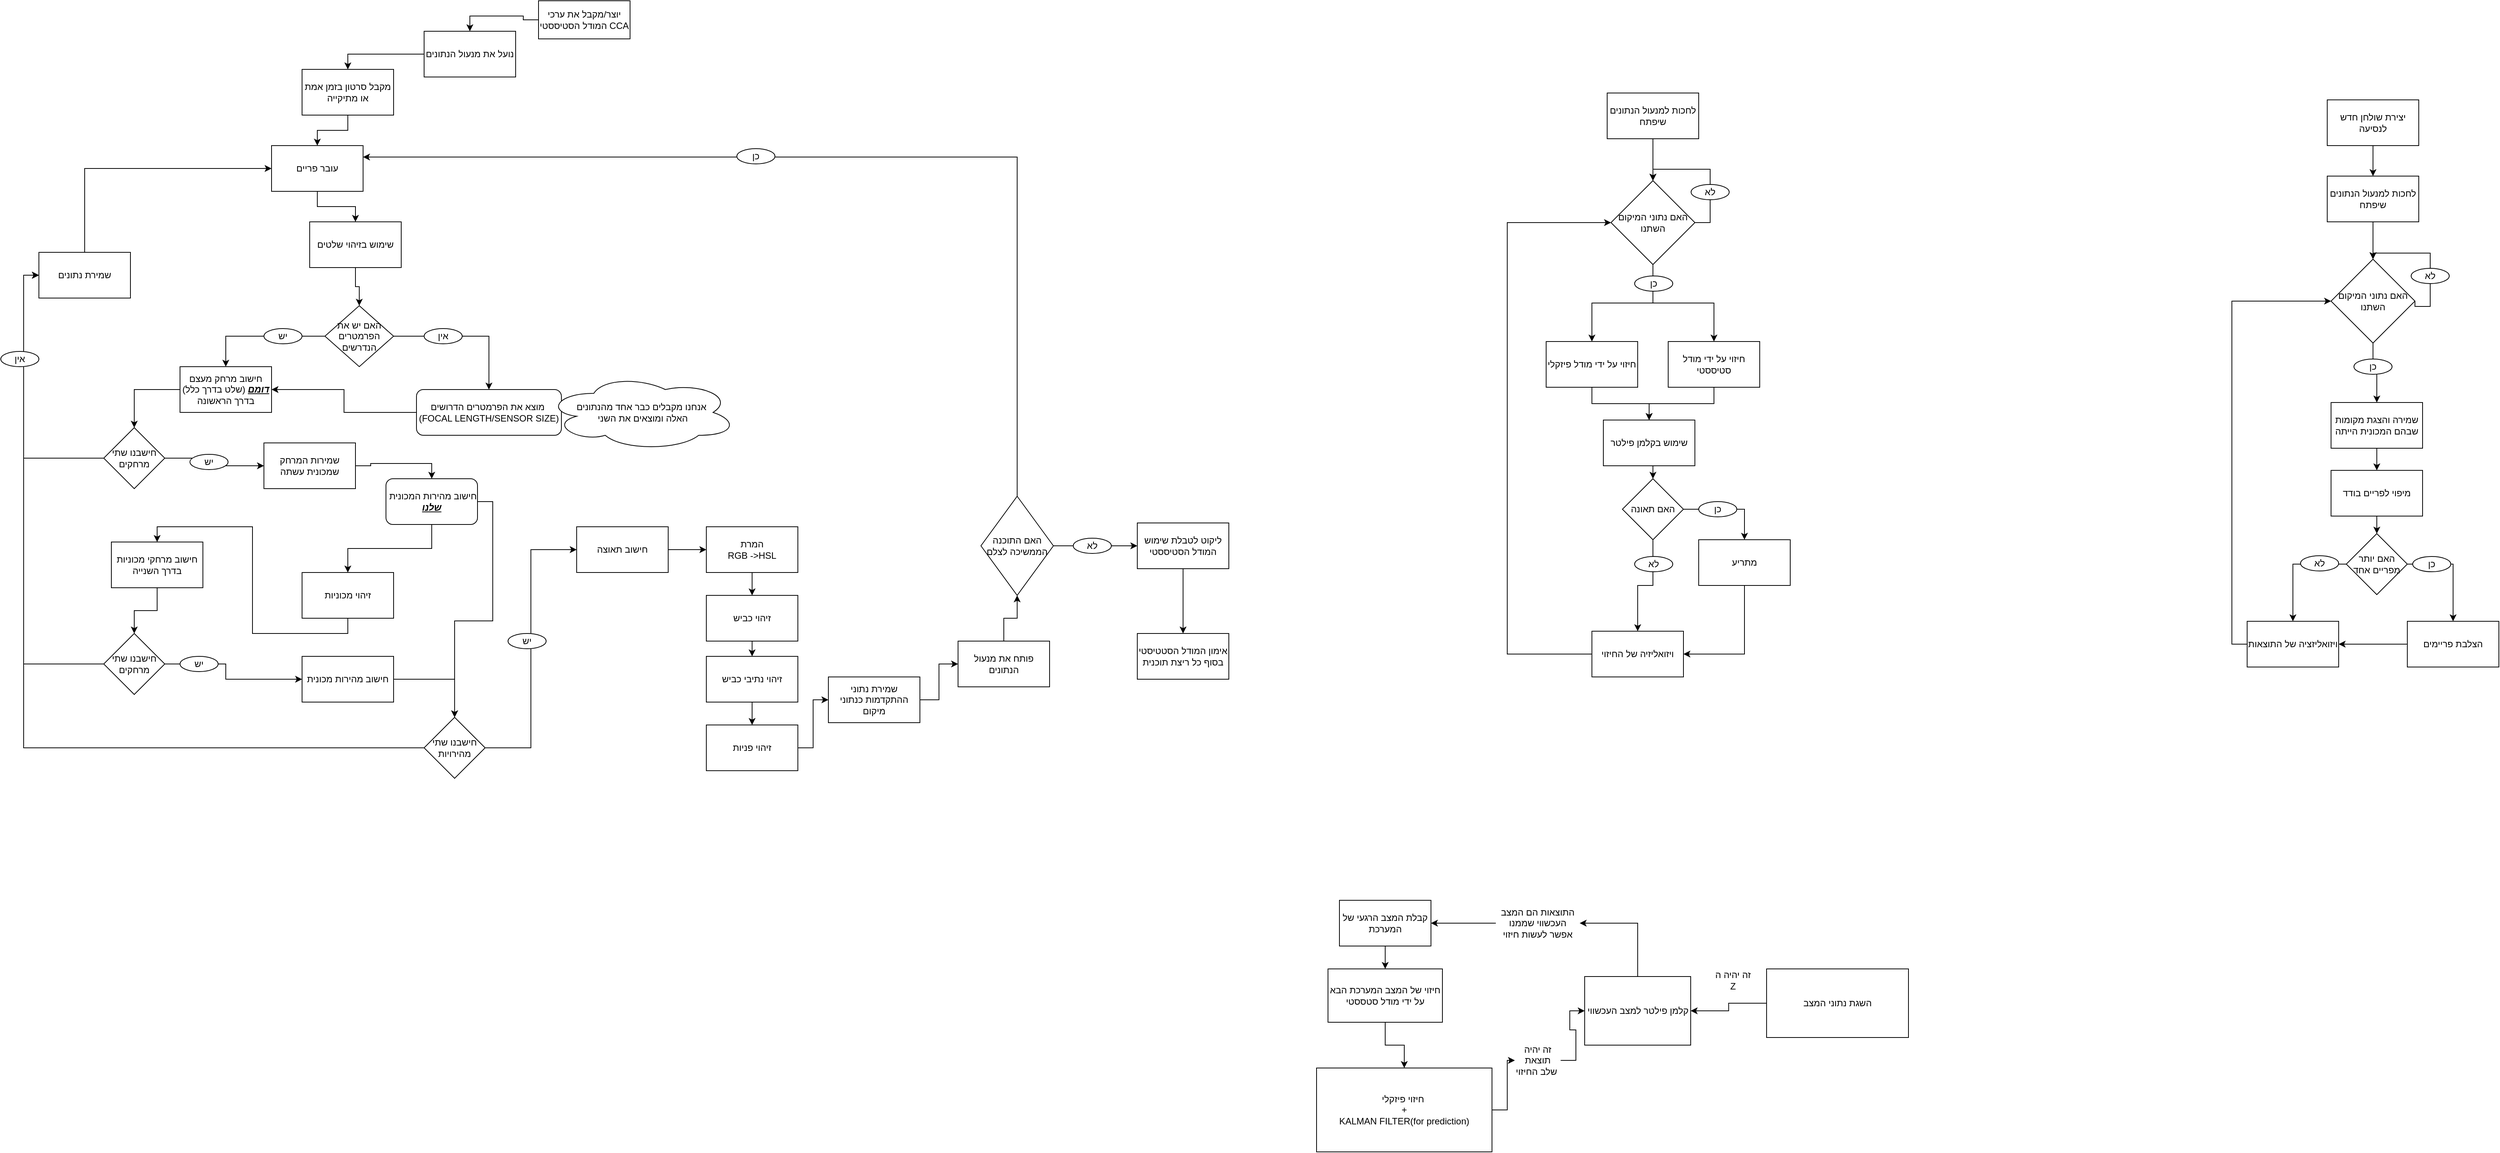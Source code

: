 <mxfile version="22.0.6" type="gitlab">
  <diagram name="Page-1" id="QeGY7YJkOB6Gk27wGhlt">
    <mxGraphModel dx="1379" dy="1771" grid="1" gridSize="10" guides="1" tooltips="1" connect="1" arrows="1" fold="1" page="1" pageScale="1" pageWidth="850" pageHeight="1100" math="0" shadow="0">
      <root>
        <mxCell id="0" />
        <mxCell id="1" parent="0" />
        <mxCell id="LMJcDKzFn9YI1MvOlHuu-217" style="edgeStyle=orthogonalEdgeStyle;rounded=0;orthogonalLoop=1;jettySize=auto;html=1;exitX=0;exitY=0.5;exitDx=0;exitDy=0;entryX=0.5;entryY=0;entryDx=0;entryDy=0;" parent="1" source="LMJcDKzFn9YI1MvOlHuu-1" target="LMJcDKzFn9YI1MvOlHuu-96" edge="1">
          <mxGeometry relative="1" as="geometry" />
        </mxCell>
        <mxCell id="LMJcDKzFn9YI1MvOlHuu-1" value="יוצר/מקבל את ערכי המודל הסטיססטי CCA" style="rounded=0;whiteSpace=wrap;html=1;" parent="1" vertex="1">
          <mxGeometry x="710" y="-1090" width="120" height="50" as="geometry" />
        </mxCell>
        <mxCell id="LMJcDKzFn9YI1MvOlHuu-8" style="edgeStyle=orthogonalEdgeStyle;rounded=0;orthogonalLoop=1;jettySize=auto;html=1;exitX=0.5;exitY=1;exitDx=0;exitDy=0;entryX=0.5;entryY=0;entryDx=0;entryDy=0;" parent="1" source="LMJcDKzFn9YI1MvOlHuu-29" target="LMJcDKzFn9YI1MvOlHuu-7" edge="1">
          <mxGeometry relative="1" as="geometry" />
        </mxCell>
        <mxCell id="LMJcDKzFn9YI1MvOlHuu-2" value="מקבל סרטון בזמן אמת או מתיקייה" style="rounded=0;whiteSpace=wrap;html=1;" parent="1" vertex="1">
          <mxGeometry x="400" y="-1000" width="120" height="60" as="geometry" />
        </mxCell>
        <mxCell id="LMJcDKzFn9YI1MvOlHuu-12" style="edgeStyle=orthogonalEdgeStyle;rounded=0;orthogonalLoop=1;jettySize=auto;html=1;exitX=0;exitY=0.5;exitDx=0;exitDy=0;entryX=1;entryY=0.5;entryDx=0;entryDy=0;" parent="1" source="LMJcDKzFn9YI1MvOlHuu-5" target="LMJcDKzFn9YI1MvOlHuu-10" edge="1">
          <mxGeometry relative="1" as="geometry" />
        </mxCell>
        <mxCell id="LMJcDKzFn9YI1MvOlHuu-5" value="מוצא את הפרמטרים הדרושים&amp;nbsp;&lt;br&gt;(FOCAL LENGTH/SENSOR SIZE)" style="rounded=1;whiteSpace=wrap;html=1;" parent="1" vertex="1">
          <mxGeometry x="550" y="-580" width="190" height="60" as="geometry" />
        </mxCell>
        <mxCell id="LMJcDKzFn9YI1MvOlHuu-9" style="edgeStyle=orthogonalEdgeStyle;rounded=0;orthogonalLoop=1;jettySize=auto;html=1;exitX=1;exitY=0.5;exitDx=0;exitDy=0;entryX=0.5;entryY=0;entryDx=0;entryDy=0;" parent="1" source="LMJcDKzFn9YI1MvOlHuu-7" target="LMJcDKzFn9YI1MvOlHuu-5" edge="1">
          <mxGeometry relative="1" as="geometry" />
        </mxCell>
        <mxCell id="LMJcDKzFn9YI1MvOlHuu-11" style="edgeStyle=orthogonalEdgeStyle;rounded=0;orthogonalLoop=1;jettySize=auto;html=1;exitX=0;exitY=0.5;exitDx=0;exitDy=0;entryX=0.5;entryY=0;entryDx=0;entryDy=0;" parent="1" source="LMJcDKzFn9YI1MvOlHuu-7" target="LMJcDKzFn9YI1MvOlHuu-10" edge="1">
          <mxGeometry relative="1" as="geometry" />
        </mxCell>
        <mxCell id="LMJcDKzFn9YI1MvOlHuu-7" value="האם יש את הפרמטרים הנדרשים" style="rhombus;whiteSpace=wrap;html=1;" parent="1" vertex="1">
          <mxGeometry x="430" y="-690" width="90" height="80" as="geometry" />
        </mxCell>
        <mxCell id="LMJcDKzFn9YI1MvOlHuu-18" style="edgeStyle=orthogonalEdgeStyle;rounded=0;orthogonalLoop=1;jettySize=auto;html=1;exitX=0;exitY=0.5;exitDx=0;exitDy=0;" parent="1" source="LMJcDKzFn9YI1MvOlHuu-10" target="LMJcDKzFn9YI1MvOlHuu-14" edge="1">
          <mxGeometry relative="1" as="geometry" />
        </mxCell>
        <mxCell id="LMJcDKzFn9YI1MvOlHuu-10" value="חישוב מרחק מעצם &lt;u style=&quot;font-weight: bold; font-style: italic;&quot;&gt;דומם&lt;/u&gt;&amp;nbsp;(שלט בדרך כלל) בדרך הראשונה" style="rounded=0;whiteSpace=wrap;html=1;" parent="1" vertex="1">
          <mxGeometry x="240" y="-610" width="120" height="60" as="geometry" />
        </mxCell>
        <mxCell id="LMJcDKzFn9YI1MvOlHuu-35" style="edgeStyle=orthogonalEdgeStyle;rounded=0;orthogonalLoop=1;jettySize=auto;html=1;exitX=0.5;exitY=1;exitDx=0;exitDy=0;entryX=0.5;entryY=0;entryDx=0;entryDy=0;" parent="1" source="LMJcDKzFn9YI1MvOlHuu-13" target="LMJcDKzFn9YI1MvOlHuu-34" edge="1">
          <mxGeometry relative="1" as="geometry" />
        </mxCell>
        <mxCell id="LMJcDKzFn9YI1MvOlHuu-189" style="edgeStyle=orthogonalEdgeStyle;rounded=0;orthogonalLoop=1;jettySize=auto;html=1;exitX=1;exitY=0.5;exitDx=0;exitDy=0;entryX=0.5;entryY=0;entryDx=0;entryDy=0;" parent="1" source="LMJcDKzFn9YI1MvOlHuu-13" target="LMJcDKzFn9YI1MvOlHuu-56" edge="1">
          <mxGeometry relative="1" as="geometry" />
        </mxCell>
        <mxCell id="LMJcDKzFn9YI1MvOlHuu-13" value="&amp;nbsp;חישוב מהירות המכונית &lt;b&gt;&lt;i&gt;&lt;u&gt;שלנו&lt;/u&gt;&lt;/i&gt;&lt;/b&gt;" style="rounded=1;whiteSpace=wrap;html=1;" parent="1" vertex="1">
          <mxGeometry x="510" y="-463" width="120" height="60" as="geometry" />
        </mxCell>
        <mxCell id="LMJcDKzFn9YI1MvOlHuu-19" style="edgeStyle=orthogonalEdgeStyle;rounded=0;orthogonalLoop=1;jettySize=auto;html=1;exitX=1;exitY=0.5;exitDx=0;exitDy=0;entryX=0.5;entryY=0;entryDx=0;entryDy=0;" parent="1" source="LMJcDKzFn9YI1MvOlHuu-186" target="LMJcDKzFn9YI1MvOlHuu-13" edge="1">
          <mxGeometry relative="1" as="geometry" />
        </mxCell>
        <mxCell id="LMJcDKzFn9YI1MvOlHuu-45" style="edgeStyle=orthogonalEdgeStyle;rounded=0;orthogonalLoop=1;jettySize=auto;html=1;exitX=0;exitY=0.5;exitDx=0;exitDy=0;entryX=0;entryY=0.5;entryDx=0;entryDy=0;" parent="1" source="LMJcDKzFn9YI1MvOlHuu-14" target="LMJcDKzFn9YI1MvOlHuu-43" edge="1">
          <mxGeometry relative="1" as="geometry" />
        </mxCell>
        <mxCell id="LMJcDKzFn9YI1MvOlHuu-190" style="edgeStyle=orthogonalEdgeStyle;rounded=0;orthogonalLoop=1;jettySize=auto;html=1;exitX=1;exitY=0.5;exitDx=0;exitDy=0;entryX=0;entryY=0.5;entryDx=0;entryDy=0;" parent="1" source="LMJcDKzFn9YI1MvOlHuu-14" target="LMJcDKzFn9YI1MvOlHuu-186" edge="1">
          <mxGeometry relative="1" as="geometry" />
        </mxCell>
        <mxCell id="LMJcDKzFn9YI1MvOlHuu-14" value="חישבנו שתי מרחקים" style="rhombus;whiteSpace=wrap;html=1;" parent="1" vertex="1">
          <mxGeometry x="140" y="-530" width="80" height="80" as="geometry" />
        </mxCell>
        <mxCell id="LMJcDKzFn9YI1MvOlHuu-15" value="אין" style="ellipse;whiteSpace=wrap;html=1;" parent="1" vertex="1">
          <mxGeometry x="560" y="-660" width="50" height="20" as="geometry" />
        </mxCell>
        <mxCell id="LMJcDKzFn9YI1MvOlHuu-16" value="יש" style="ellipse;whiteSpace=wrap;html=1;" parent="1" vertex="1">
          <mxGeometry x="350" y="-660" width="50" height="20" as="geometry" />
        </mxCell>
        <mxCell id="LMJcDKzFn9YI1MvOlHuu-22" value="" style="edgeStyle=orthogonalEdgeStyle;rounded=0;orthogonalLoop=1;jettySize=auto;html=1;exitX=0.5;exitY=1;exitDx=0;exitDy=0;entryX=0.5;entryY=0;entryDx=0;entryDy=0;" parent="1" source="LMJcDKzFn9YI1MvOlHuu-2" target="LMJcDKzFn9YI1MvOlHuu-21" edge="1">
          <mxGeometry relative="1" as="geometry">
            <mxPoint x="450" y="-920" as="sourcePoint" />
            <mxPoint x="475" y="-780" as="targetPoint" />
          </mxGeometry>
        </mxCell>
        <mxCell id="LMJcDKzFn9YI1MvOlHuu-21" value="עובר פריים" style="rounded=0;whiteSpace=wrap;html=1;" parent="1" vertex="1">
          <mxGeometry x="360" y="-900" width="120" height="60" as="geometry" />
        </mxCell>
        <mxCell id="LMJcDKzFn9YI1MvOlHuu-30" value="" style="edgeStyle=orthogonalEdgeStyle;rounded=0;orthogonalLoop=1;jettySize=auto;html=1;exitX=0.5;exitY=1;exitDx=0;exitDy=0;entryX=0.5;entryY=0;entryDx=0;entryDy=0;" parent="1" source="LMJcDKzFn9YI1MvOlHuu-21" target="LMJcDKzFn9YI1MvOlHuu-29" edge="1">
          <mxGeometry relative="1" as="geometry">
            <mxPoint x="420" y="-840" as="sourcePoint" />
            <mxPoint x="475" y="-690" as="targetPoint" />
          </mxGeometry>
        </mxCell>
        <mxCell id="LMJcDKzFn9YI1MvOlHuu-29" value="שימוש בזיהוי שלטים" style="rounded=0;whiteSpace=wrap;html=1;" parent="1" vertex="1">
          <mxGeometry x="410" y="-800" width="120" height="60" as="geometry" />
        </mxCell>
        <mxCell id="LMJcDKzFn9YI1MvOlHuu-32" value="אנחנו מקבלים כבר אחד מהנתונים&lt;br&gt;&amp;nbsp;האלה ומוצאים את השני" style="ellipse;shape=cloud;whiteSpace=wrap;html=1;" parent="1" vertex="1">
          <mxGeometry x="720" y="-600" width="250" height="100" as="geometry" />
        </mxCell>
        <mxCell id="LMJcDKzFn9YI1MvOlHuu-37" style="edgeStyle=orthogonalEdgeStyle;rounded=0;orthogonalLoop=1;jettySize=auto;html=1;exitX=0.5;exitY=1;exitDx=0;exitDy=0;entryX=0.5;entryY=0;entryDx=0;entryDy=0;" parent="1" source="LMJcDKzFn9YI1MvOlHuu-34" target="LMJcDKzFn9YI1MvOlHuu-36" edge="1">
          <mxGeometry relative="1" as="geometry" />
        </mxCell>
        <mxCell id="LMJcDKzFn9YI1MvOlHuu-34" value="זיהוי מכוניות" style="rounded=0;whiteSpace=wrap;html=1;" parent="1" vertex="1">
          <mxGeometry x="400" y="-340" width="120" height="60" as="geometry" />
        </mxCell>
        <mxCell id="LMJcDKzFn9YI1MvOlHuu-42" style="edgeStyle=orthogonalEdgeStyle;rounded=0;orthogonalLoop=1;jettySize=auto;html=1;exitX=0.5;exitY=1;exitDx=0;exitDy=0;entryX=0.5;entryY=0;entryDx=0;entryDy=0;" parent="1" source="LMJcDKzFn9YI1MvOlHuu-36" target="LMJcDKzFn9YI1MvOlHuu-38" edge="1">
          <mxGeometry relative="1" as="geometry" />
        </mxCell>
        <mxCell id="LMJcDKzFn9YI1MvOlHuu-36" value="חישוב מרחקי מכוניות בדרך השנייה" style="rounded=0;whiteSpace=wrap;html=1;" parent="1" vertex="1">
          <mxGeometry x="150" y="-380" width="120" height="60" as="geometry" />
        </mxCell>
        <mxCell id="LMJcDKzFn9YI1MvOlHuu-50" style="edgeStyle=orthogonalEdgeStyle;rounded=0;orthogonalLoop=1;jettySize=auto;html=1;exitX=1;exitY=0.5;exitDx=0;exitDy=0;entryX=0;entryY=0.5;entryDx=0;entryDy=0;" parent="1" source="LMJcDKzFn9YI1MvOlHuu-38" target="LMJcDKzFn9YI1MvOlHuu-49" edge="1">
          <mxGeometry relative="1" as="geometry">
            <Array as="points">
              <mxPoint x="300" y="-220" />
              <mxPoint x="300" y="-200" />
            </Array>
          </mxGeometry>
        </mxCell>
        <mxCell id="LMJcDKzFn9YI1MvOlHuu-38" value="חישבנו שתי מרחקים" style="rhombus;whiteSpace=wrap;html=1;" parent="1" vertex="1">
          <mxGeometry x="140" y="-260" width="80" height="80" as="geometry" />
        </mxCell>
        <mxCell id="LMJcDKzFn9YI1MvOlHuu-40" style="edgeStyle=orthogonalEdgeStyle;rounded=0;orthogonalLoop=1;jettySize=auto;html=1;exitX=0.5;exitY=1;exitDx=0;exitDy=0;" parent="1" edge="1">
          <mxGeometry relative="1" as="geometry">
            <mxPoint x="115" y="-780" as="sourcePoint" />
            <mxPoint x="115" y="-780" as="targetPoint" />
          </mxGeometry>
        </mxCell>
        <mxCell id="LMJcDKzFn9YI1MvOlHuu-44" value="" style="edgeStyle=orthogonalEdgeStyle;rounded=0;orthogonalLoop=1;jettySize=auto;html=1;exitX=0;exitY=0.5;exitDx=0;exitDy=0;entryX=0;entryY=0.5;entryDx=0;entryDy=0;" parent="1" source="LMJcDKzFn9YI1MvOlHuu-38" target="LMJcDKzFn9YI1MvOlHuu-43" edge="1">
          <mxGeometry relative="1" as="geometry">
            <mxPoint x="140" y="-220" as="sourcePoint" />
            <mxPoint x="360" y="-870" as="targetPoint" />
          </mxGeometry>
        </mxCell>
        <mxCell id="LMJcDKzFn9YI1MvOlHuu-46" style="edgeStyle=orthogonalEdgeStyle;rounded=0;orthogonalLoop=1;jettySize=auto;html=1;exitX=0.5;exitY=0;exitDx=0;exitDy=0;entryX=0;entryY=0.5;entryDx=0;entryDy=0;" parent="1" source="LMJcDKzFn9YI1MvOlHuu-43" target="LMJcDKzFn9YI1MvOlHuu-21" edge="1">
          <mxGeometry relative="1" as="geometry" />
        </mxCell>
        <mxCell id="LMJcDKzFn9YI1MvOlHuu-43" value="שמירת נתונים" style="rounded=0;whiteSpace=wrap;html=1;" parent="1" vertex="1">
          <mxGeometry x="55" y="-760" width="120" height="60" as="geometry" />
        </mxCell>
        <mxCell id="LMJcDKzFn9YI1MvOlHuu-58" style="edgeStyle=orthogonalEdgeStyle;rounded=0;orthogonalLoop=1;jettySize=auto;html=1;exitX=1;exitY=0.5;exitDx=0;exitDy=0;" parent="1" source="LMJcDKzFn9YI1MvOlHuu-49" target="LMJcDKzFn9YI1MvOlHuu-56" edge="1">
          <mxGeometry relative="1" as="geometry" />
        </mxCell>
        <mxCell id="LMJcDKzFn9YI1MvOlHuu-49" value="חישוב מהירות מכונית" style="rounded=0;whiteSpace=wrap;html=1;" parent="1" vertex="1">
          <mxGeometry x="400" y="-230" width="120" height="60" as="geometry" />
        </mxCell>
        <mxCell id="LMJcDKzFn9YI1MvOlHuu-52" value="יש" style="ellipse;whiteSpace=wrap;html=1;" parent="1" vertex="1">
          <mxGeometry x="240" y="-230" width="50" height="20" as="geometry" />
        </mxCell>
        <mxCell id="LMJcDKzFn9YI1MvOlHuu-57" style="edgeStyle=orthogonalEdgeStyle;rounded=0;orthogonalLoop=1;jettySize=auto;html=1;exitX=0;exitY=0.5;exitDx=0;exitDy=0;entryX=0;entryY=0.5;entryDx=0;entryDy=0;" parent="1" source="LMJcDKzFn9YI1MvOlHuu-56" target="LMJcDKzFn9YI1MvOlHuu-43" edge="1">
          <mxGeometry relative="1" as="geometry" />
        </mxCell>
        <mxCell id="LMJcDKzFn9YI1MvOlHuu-63" style="edgeStyle=orthogonalEdgeStyle;rounded=0;orthogonalLoop=1;jettySize=auto;html=1;exitX=1;exitY=0.5;exitDx=0;exitDy=0;entryX=0;entryY=0.5;entryDx=0;entryDy=0;" parent="1" source="LMJcDKzFn9YI1MvOlHuu-56" target="LMJcDKzFn9YI1MvOlHuu-62" edge="1">
          <mxGeometry relative="1" as="geometry" />
        </mxCell>
        <mxCell id="LMJcDKzFn9YI1MvOlHuu-56" value="חישבנו שתי מהירויות" style="rhombus;whiteSpace=wrap;html=1;" parent="1" vertex="1">
          <mxGeometry x="560" y="-150" width="80" height="80" as="geometry" />
        </mxCell>
        <mxCell id="LMJcDKzFn9YI1MvOlHuu-59" value="יש" style="ellipse;whiteSpace=wrap;html=1;" parent="1" vertex="1">
          <mxGeometry x="670" y="-260" width="50" height="20" as="geometry" />
        </mxCell>
        <mxCell id="LMJcDKzFn9YI1MvOlHuu-60" value="אין" style="ellipse;whiteSpace=wrap;html=1;" parent="1" vertex="1">
          <mxGeometry x="5" y="-630" width="50" height="20" as="geometry" />
        </mxCell>
        <mxCell id="LMJcDKzFn9YI1MvOlHuu-66" style="edgeStyle=orthogonalEdgeStyle;rounded=0;orthogonalLoop=1;jettySize=auto;html=1;exitX=1;exitY=0.5;exitDx=0;exitDy=0;entryX=0;entryY=0.5;entryDx=0;entryDy=0;" parent="1" source="LMJcDKzFn9YI1MvOlHuu-62" target="LMJcDKzFn9YI1MvOlHuu-65" edge="1">
          <mxGeometry relative="1" as="geometry" />
        </mxCell>
        <mxCell id="LMJcDKzFn9YI1MvOlHuu-62" value="חישוב תאוצה" style="rounded=0;whiteSpace=wrap;html=1;" parent="1" vertex="1">
          <mxGeometry x="760" y="-400" width="120" height="60" as="geometry" />
        </mxCell>
        <mxCell id="LMJcDKzFn9YI1MvOlHuu-68" style="edgeStyle=orthogonalEdgeStyle;rounded=0;orthogonalLoop=1;jettySize=auto;html=1;exitX=0.5;exitY=1;exitDx=0;exitDy=0;entryX=0.5;entryY=0;entryDx=0;entryDy=0;" parent="1" source="LMJcDKzFn9YI1MvOlHuu-65" target="LMJcDKzFn9YI1MvOlHuu-67" edge="1">
          <mxGeometry relative="1" as="geometry" />
        </mxCell>
        <mxCell id="LMJcDKzFn9YI1MvOlHuu-65" value="המרת&lt;br&gt;RGB -&amp;gt;HSL" style="rounded=0;whiteSpace=wrap;html=1;align=center;" parent="1" vertex="1">
          <mxGeometry x="930" y="-400" width="120" height="60" as="geometry" />
        </mxCell>
        <mxCell id="LMJcDKzFn9YI1MvOlHuu-70" style="edgeStyle=orthogonalEdgeStyle;rounded=0;orthogonalLoop=1;jettySize=auto;html=1;exitX=0.5;exitY=1;exitDx=0;exitDy=0;entryX=0.5;entryY=0;entryDx=0;entryDy=0;" parent="1" source="LMJcDKzFn9YI1MvOlHuu-67" target="LMJcDKzFn9YI1MvOlHuu-69" edge="1">
          <mxGeometry relative="1" as="geometry" />
        </mxCell>
        <mxCell id="LMJcDKzFn9YI1MvOlHuu-67" value="זיהוי כביש" style="rounded=0;whiteSpace=wrap;html=1;" parent="1" vertex="1">
          <mxGeometry x="930" y="-310" width="120" height="60" as="geometry" />
        </mxCell>
        <mxCell id="LMJcDKzFn9YI1MvOlHuu-72" style="edgeStyle=orthogonalEdgeStyle;rounded=0;orthogonalLoop=1;jettySize=auto;html=1;exitX=0.5;exitY=1;exitDx=0;exitDy=0;entryX=0.5;entryY=0;entryDx=0;entryDy=0;" parent="1" source="LMJcDKzFn9YI1MvOlHuu-69" target="LMJcDKzFn9YI1MvOlHuu-71" edge="1">
          <mxGeometry relative="1" as="geometry" />
        </mxCell>
        <mxCell id="LMJcDKzFn9YI1MvOlHuu-69" value="זיהוי נתיבי כביש" style="rounded=0;whiteSpace=wrap;html=1;" parent="1" vertex="1">
          <mxGeometry x="930" y="-230" width="120" height="60" as="geometry" />
        </mxCell>
        <mxCell id="LMJcDKzFn9YI1MvOlHuu-99" style="edgeStyle=orthogonalEdgeStyle;rounded=0;orthogonalLoop=1;jettySize=auto;html=1;exitX=1;exitY=0.5;exitDx=0;exitDy=0;entryX=0;entryY=0.5;entryDx=0;entryDy=0;" parent="1" source="LMJcDKzFn9YI1MvOlHuu-184" target="LMJcDKzFn9YI1MvOlHuu-98" edge="1">
          <mxGeometry relative="1" as="geometry" />
        </mxCell>
        <mxCell id="LMJcDKzFn9YI1MvOlHuu-71" value="זיהוי פניות" style="rounded=0;whiteSpace=wrap;html=1;" parent="1" vertex="1">
          <mxGeometry x="930" y="-140" width="120" height="60" as="geometry" />
        </mxCell>
        <mxCell id="LMJcDKzFn9YI1MvOlHuu-218" style="edgeStyle=orthogonalEdgeStyle;rounded=0;orthogonalLoop=1;jettySize=auto;html=1;exitX=0;exitY=0.5;exitDx=0;exitDy=0;entryX=0.5;entryY=0;entryDx=0;entryDy=0;" parent="1" source="LMJcDKzFn9YI1MvOlHuu-96" target="LMJcDKzFn9YI1MvOlHuu-2" edge="1">
          <mxGeometry relative="1" as="geometry" />
        </mxCell>
        <mxCell id="LMJcDKzFn9YI1MvOlHuu-96" value="נועל את מנעול הנתונים" style="rounded=0;whiteSpace=wrap;html=1;" parent="1" vertex="1">
          <mxGeometry x="560" y="-1050" width="120" height="60" as="geometry" />
        </mxCell>
        <mxCell id="LMJcDKzFn9YI1MvOlHuu-101" style="edgeStyle=orthogonalEdgeStyle;rounded=0;orthogonalLoop=1;jettySize=auto;html=1;exitX=0.5;exitY=0;exitDx=0;exitDy=0;entryX=0.5;entryY=1;entryDx=0;entryDy=0;" parent="1" source="LMJcDKzFn9YI1MvOlHuu-98" target="LMJcDKzFn9YI1MvOlHuu-100" edge="1">
          <mxGeometry relative="1" as="geometry" />
        </mxCell>
        <mxCell id="LMJcDKzFn9YI1MvOlHuu-98" value="פותח את מנעול הנתונים" style="rounded=0;whiteSpace=wrap;html=1;" parent="1" vertex="1">
          <mxGeometry x="1260" y="-250" width="120" height="60" as="geometry" />
        </mxCell>
        <mxCell id="LMJcDKzFn9YI1MvOlHuu-124" style="edgeStyle=orthogonalEdgeStyle;rounded=0;orthogonalLoop=1;jettySize=auto;html=1;exitX=0.5;exitY=0;exitDx=0;exitDy=0;entryX=1;entryY=0.25;entryDx=0;entryDy=0;" parent="1" source="LMJcDKzFn9YI1MvOlHuu-100" target="LMJcDKzFn9YI1MvOlHuu-21" edge="1">
          <mxGeometry relative="1" as="geometry" />
        </mxCell>
        <mxCell id="LMJcDKzFn9YI1MvOlHuu-100" value="האם התוכנה הממשיכה לצלם" style="rhombus;whiteSpace=wrap;html=1;" parent="1" vertex="1">
          <mxGeometry x="1290" y="-440" width="95" height="130" as="geometry" />
        </mxCell>
        <mxCell id="LMJcDKzFn9YI1MvOlHuu-120" value="כן" style="ellipse;whiteSpace=wrap;html=1;" parent="1" vertex="1">
          <mxGeometry x="970" y="-896" width="50" height="20" as="geometry" />
        </mxCell>
        <mxCell id="LMJcDKzFn9YI1MvOlHuu-128" value="אימון המודל הסטטיסטי בסוף כל ריצת תוכנית&lt;span id=&quot;docs-internal-guid-aba16c06-7fff-29e9-74bd-bfd41f4ed161&quot;&gt;&lt;/span&gt;" style="rounded=0;whiteSpace=wrap;html=1;" parent="1" vertex="1">
          <mxGeometry x="1495" y="-260" width="120" height="60" as="geometry" />
        </mxCell>
        <mxCell id="LMJcDKzFn9YI1MvOlHuu-165" style="edgeStyle=orthogonalEdgeStyle;rounded=0;orthogonalLoop=1;jettySize=auto;html=1;exitX=0.5;exitY=1;exitDx=0;exitDy=0;" parent="1" source="LMJcDKzFn9YI1MvOlHuu-134" target="LMJcDKzFn9YI1MvOlHuu-164" edge="1">
          <mxGeometry relative="1" as="geometry" />
        </mxCell>
        <mxCell id="LMJcDKzFn9YI1MvOlHuu-134" value="לחכות למנעול הנתונים שיפתח" style="rounded=0;whiteSpace=wrap;html=1;" parent="1" vertex="1">
          <mxGeometry x="2111" y="-969" width="120" height="60" as="geometry" />
        </mxCell>
        <mxCell id="LMJcDKzFn9YI1MvOlHuu-141" style="edgeStyle=orthogonalEdgeStyle;rounded=0;orthogonalLoop=1;jettySize=auto;html=1;exitX=0.5;exitY=1;exitDx=0;exitDy=0;entryX=0.5;entryY=0;entryDx=0;entryDy=0;" parent="1" source="LMJcDKzFn9YI1MvOlHuu-136" target="LMJcDKzFn9YI1MvOlHuu-140" edge="1">
          <mxGeometry relative="1" as="geometry" />
        </mxCell>
        <mxCell id="LMJcDKzFn9YI1MvOlHuu-136" value="חיזוי על ידי מודל פיזקלי" style="rounded=0;whiteSpace=wrap;html=1;" parent="1" vertex="1">
          <mxGeometry x="2031" y="-643" width="120" height="60" as="geometry" />
        </mxCell>
        <mxCell id="LMJcDKzFn9YI1MvOlHuu-183" style="edgeStyle=orthogonalEdgeStyle;rounded=0;orthogonalLoop=1;jettySize=auto;html=1;exitX=0.5;exitY=1;exitDx=0;exitDy=0;entryX=0.5;entryY=0;entryDx=0;entryDy=0;" parent="1" source="LMJcDKzFn9YI1MvOlHuu-137" target="LMJcDKzFn9YI1MvOlHuu-140" edge="1">
          <mxGeometry relative="1" as="geometry" />
        </mxCell>
        <mxCell id="LMJcDKzFn9YI1MvOlHuu-137" value="חיזוי על ידי מודל סטיססטי" style="rounded=0;whiteSpace=wrap;html=1;" parent="1" vertex="1">
          <mxGeometry x="2191" y="-643" width="120" height="60" as="geometry" />
        </mxCell>
        <mxCell id="LMJcDKzFn9YI1MvOlHuu-152" style="edgeStyle=orthogonalEdgeStyle;rounded=0;orthogonalLoop=1;jettySize=auto;html=1;exitX=0.5;exitY=1;exitDx=0;exitDy=0;entryX=0.5;entryY=0;entryDx=0;entryDy=0;" parent="1" source="LMJcDKzFn9YI1MvOlHuu-140" target="LMJcDKzFn9YI1MvOlHuu-151" edge="1">
          <mxGeometry relative="1" as="geometry" />
        </mxCell>
        <mxCell id="LMJcDKzFn9YI1MvOlHuu-140" value="שימוש בקלמן פילטר" style="rounded=0;whiteSpace=wrap;html=1;" parent="1" vertex="1">
          <mxGeometry x="2106" y="-540" width="120" height="60" as="geometry" />
        </mxCell>
        <mxCell id="LMJcDKzFn9YI1MvOlHuu-179" style="edgeStyle=orthogonalEdgeStyle;rounded=0;orthogonalLoop=1;jettySize=auto;html=1;exitX=0;exitY=0.5;exitDx=0;exitDy=0;entryX=0;entryY=0.5;entryDx=0;entryDy=0;" parent="1" source="LMJcDKzFn9YI1MvOlHuu-148" target="LMJcDKzFn9YI1MvOlHuu-164" edge="1">
          <mxGeometry relative="1" as="geometry">
            <Array as="points">
              <mxPoint x="1980" y="-233" />
              <mxPoint x="1980" y="-799" />
            </Array>
          </mxGeometry>
        </mxCell>
        <mxCell id="LMJcDKzFn9YI1MvOlHuu-148" value="ויזואליזיה של החיזוי" style="rounded=0;whiteSpace=wrap;html=1;" parent="1" vertex="1">
          <mxGeometry x="2091" y="-263" width="120" height="60" as="geometry" />
        </mxCell>
        <mxCell id="LMJcDKzFn9YI1MvOlHuu-155" style="edgeStyle=orthogonalEdgeStyle;rounded=0;orthogonalLoop=1;jettySize=auto;html=1;exitX=1;exitY=0.5;exitDx=0;exitDy=0;entryX=0.5;entryY=0;entryDx=0;entryDy=0;" parent="1" source="LMJcDKzFn9YI1MvOlHuu-151" target="LMJcDKzFn9YI1MvOlHuu-153" edge="1">
          <mxGeometry relative="1" as="geometry" />
        </mxCell>
        <mxCell id="LMJcDKzFn9YI1MvOlHuu-161" style="edgeStyle=orthogonalEdgeStyle;rounded=0;orthogonalLoop=1;jettySize=auto;html=1;exitX=0.5;exitY=1;exitDx=0;exitDy=0;entryX=0.5;entryY=0;entryDx=0;entryDy=0;" parent="1" source="LMJcDKzFn9YI1MvOlHuu-151" target="LMJcDKzFn9YI1MvOlHuu-148" edge="1">
          <mxGeometry relative="1" as="geometry" />
        </mxCell>
        <mxCell id="LMJcDKzFn9YI1MvOlHuu-151" value="האם תאונה" style="rhombus;whiteSpace=wrap;html=1;" parent="1" vertex="1">
          <mxGeometry x="2131" y="-463" width="80" height="80" as="geometry" />
        </mxCell>
        <mxCell id="LMJcDKzFn9YI1MvOlHuu-160" style="edgeStyle=orthogonalEdgeStyle;rounded=0;orthogonalLoop=1;jettySize=auto;html=1;exitX=0.5;exitY=1;exitDx=0;exitDy=0;entryX=1;entryY=0.5;entryDx=0;entryDy=0;" parent="1" source="LMJcDKzFn9YI1MvOlHuu-153" target="LMJcDKzFn9YI1MvOlHuu-148" edge="1">
          <mxGeometry relative="1" as="geometry" />
        </mxCell>
        <mxCell id="LMJcDKzFn9YI1MvOlHuu-153" value="מתריע" style="rounded=0;whiteSpace=wrap;html=1;" parent="1" vertex="1">
          <mxGeometry x="2231" y="-383" width="120" height="60" as="geometry" />
        </mxCell>
        <mxCell id="LMJcDKzFn9YI1MvOlHuu-162" value="לא" style="ellipse;whiteSpace=wrap;html=1;" parent="1" vertex="1">
          <mxGeometry x="2147" y="-361" width="50" height="20" as="geometry" />
        </mxCell>
        <mxCell id="LMJcDKzFn9YI1MvOlHuu-163" value="כן" style="ellipse;whiteSpace=wrap;html=1;" parent="1" vertex="1">
          <mxGeometry x="2231" y="-433" width="50" height="20" as="geometry" />
        </mxCell>
        <mxCell id="LMJcDKzFn9YI1MvOlHuu-166" style="edgeStyle=orthogonalEdgeStyle;rounded=0;orthogonalLoop=1;jettySize=auto;html=1;exitX=0.5;exitY=1;exitDx=0;exitDy=0;" parent="1" source="LMJcDKzFn9YI1MvOlHuu-164" target="LMJcDKzFn9YI1MvOlHuu-136" edge="1">
          <mxGeometry relative="1" as="geometry" />
        </mxCell>
        <mxCell id="LMJcDKzFn9YI1MvOlHuu-167" style="edgeStyle=orthogonalEdgeStyle;rounded=0;orthogonalLoop=1;jettySize=auto;html=1;exitX=0.5;exitY=1;exitDx=0;exitDy=0;" parent="1" source="LMJcDKzFn9YI1MvOlHuu-164" target="LMJcDKzFn9YI1MvOlHuu-137" edge="1">
          <mxGeometry relative="1" as="geometry" />
        </mxCell>
        <mxCell id="LMJcDKzFn9YI1MvOlHuu-164" value="האם נתוני המיקום השתנו" style="rhombus;whiteSpace=wrap;html=1;" parent="1" vertex="1">
          <mxGeometry x="2116" y="-854" width="110" height="110" as="geometry" />
        </mxCell>
        <mxCell id="LMJcDKzFn9YI1MvOlHuu-168" value="כן" style="ellipse;whiteSpace=wrap;html=1;" parent="1" vertex="1">
          <mxGeometry x="2147" y="-729" width="50" height="20" as="geometry" />
        </mxCell>
        <mxCell id="LMJcDKzFn9YI1MvOlHuu-169" style="edgeStyle=orthogonalEdgeStyle;rounded=0;orthogonalLoop=1;jettySize=auto;html=1;exitX=1;exitY=0.5;exitDx=0;exitDy=0;entryX=0.5;entryY=0;entryDx=0;entryDy=0;" parent="1" source="LMJcDKzFn9YI1MvOlHuu-164" target="LMJcDKzFn9YI1MvOlHuu-164" edge="1">
          <mxGeometry relative="1" as="geometry">
            <Array as="points">
              <mxPoint x="2246" y="-799" />
              <mxPoint x="2246" y="-869" />
              <mxPoint x="2171" y="-869" />
            </Array>
          </mxGeometry>
        </mxCell>
        <mxCell id="LMJcDKzFn9YI1MvOlHuu-171" value="לא" style="ellipse;whiteSpace=wrap;html=1;" parent="1" vertex="1">
          <mxGeometry x="2221" y="-849" width="50" height="20" as="geometry" />
        </mxCell>
        <mxCell id="LMJcDKzFn9YI1MvOlHuu-178" style="edgeStyle=orthogonalEdgeStyle;rounded=0;orthogonalLoop=1;jettySize=auto;html=1;exitX=0.5;exitY=1;exitDx=0;exitDy=0;entryX=0.5;entryY=0;entryDx=0;entryDy=0;" parent="1" source="LMJcDKzFn9YI1MvOlHuu-173" target="LMJcDKzFn9YI1MvOlHuu-174" edge="1">
          <mxGeometry relative="1" as="geometry" />
        </mxCell>
        <mxCell id="LMJcDKzFn9YI1MvOlHuu-173" value="לחכות למנעול הנתונים שיפתח" style="rounded=0;whiteSpace=wrap;html=1;" parent="1" vertex="1">
          <mxGeometry x="3055" y="-860" width="120" height="60" as="geometry" />
        </mxCell>
        <mxCell id="LMJcDKzFn9YI1MvOlHuu-197" style="edgeStyle=orthogonalEdgeStyle;rounded=0;orthogonalLoop=1;jettySize=auto;html=1;exitX=0.5;exitY=1;exitDx=0;exitDy=0;" parent="1" source="LMJcDKzFn9YI1MvOlHuu-174" target="LMJcDKzFn9YI1MvOlHuu-194" edge="1">
          <mxGeometry relative="1" as="geometry" />
        </mxCell>
        <mxCell id="LMJcDKzFn9YI1MvOlHuu-174" value="האם נתוני המיקום השתנו" style="rhombus;whiteSpace=wrap;html=1;" parent="1" vertex="1">
          <mxGeometry x="3060" y="-751" width="110" height="110" as="geometry" />
        </mxCell>
        <mxCell id="LMJcDKzFn9YI1MvOlHuu-176" style="edgeStyle=orthogonalEdgeStyle;rounded=0;orthogonalLoop=1;jettySize=auto;html=1;exitX=1;exitY=0.5;exitDx=0;exitDy=0;entryX=0.5;entryY=0;entryDx=0;entryDy=0;" parent="1" source="LMJcDKzFn9YI1MvOlHuu-174" target="LMJcDKzFn9YI1MvOlHuu-174" edge="1">
          <mxGeometry relative="1" as="geometry">
            <Array as="points">
              <mxPoint x="3190" y="-689" />
              <mxPoint x="3190" y="-759" />
              <mxPoint x="3115" y="-759" />
            </Array>
          </mxGeometry>
        </mxCell>
        <mxCell id="LMJcDKzFn9YI1MvOlHuu-177" value="לא" style="ellipse;whiteSpace=wrap;html=1;" parent="1" vertex="1">
          <mxGeometry x="3165" y="-739" width="50" height="20" as="geometry" />
        </mxCell>
        <mxCell id="LMJcDKzFn9YI1MvOlHuu-204" style="edgeStyle=orthogonalEdgeStyle;rounded=0;orthogonalLoop=1;jettySize=auto;html=1;exitX=0.5;exitY=1;exitDx=0;exitDy=0;" parent="1" source="LMJcDKzFn9YI1MvOlHuu-180" target="LMJcDKzFn9YI1MvOlHuu-200" edge="1">
          <mxGeometry relative="1" as="geometry" />
        </mxCell>
        <mxCell id="LMJcDKzFn9YI1MvOlHuu-180" value="מיפוי לפריים בודד" style="rounded=0;whiteSpace=wrap;html=1;" parent="1" vertex="1">
          <mxGeometry x="3060" y="-474" width="120" height="60" as="geometry" />
        </mxCell>
        <mxCell id="LMJcDKzFn9YI1MvOlHuu-185" value="" style="edgeStyle=orthogonalEdgeStyle;rounded=0;orthogonalLoop=1;jettySize=auto;html=1;exitX=1;exitY=0.5;exitDx=0;exitDy=0;entryX=0;entryY=0.5;entryDx=0;entryDy=0;" parent="1" source="LMJcDKzFn9YI1MvOlHuu-71" target="LMJcDKzFn9YI1MvOlHuu-184" edge="1">
          <mxGeometry relative="1" as="geometry">
            <mxPoint x="1050" y="-110" as="sourcePoint" />
            <mxPoint x="1260" y="-220" as="targetPoint" />
          </mxGeometry>
        </mxCell>
        <mxCell id="LMJcDKzFn9YI1MvOlHuu-184" value="שמירת נתוני ההתקדמות כנתוני מיקום" style="rounded=0;whiteSpace=wrap;html=1;" parent="1" vertex="1">
          <mxGeometry x="1090" y="-203" width="120" height="60" as="geometry" />
        </mxCell>
        <mxCell id="LMJcDKzFn9YI1MvOlHuu-186" value="שמירות המרחק שמכונית עשתה" style="rounded=0;whiteSpace=wrap;html=1;" parent="1" vertex="1">
          <mxGeometry x="350" y="-510" width="120" height="60" as="geometry" />
        </mxCell>
        <mxCell id="LMJcDKzFn9YI1MvOlHuu-188" value="יש" style="ellipse;whiteSpace=wrap;html=1;" parent="1" vertex="1">
          <mxGeometry x="253" y="-495" width="50" height="20" as="geometry" />
        </mxCell>
        <mxCell id="LMJcDKzFn9YI1MvOlHuu-192" style="edgeStyle=orthogonalEdgeStyle;rounded=0;orthogonalLoop=1;jettySize=auto;html=1;exitX=0.5;exitY=1;exitDx=0;exitDy=0;" parent="1" source="LMJcDKzFn9YI1MvOlHuu-191" target="LMJcDKzFn9YI1MvOlHuu-173" edge="1">
          <mxGeometry relative="1" as="geometry" />
        </mxCell>
        <mxCell id="LMJcDKzFn9YI1MvOlHuu-191" value="יצירת שולחן חדש לנסיעה" style="rounded=0;whiteSpace=wrap;html=1;" parent="1" vertex="1">
          <mxGeometry x="3055" y="-960" width="120" height="60" as="geometry" />
        </mxCell>
        <mxCell id="LMJcDKzFn9YI1MvOlHuu-198" style="edgeStyle=orthogonalEdgeStyle;rounded=0;orthogonalLoop=1;jettySize=auto;html=1;exitX=0.5;exitY=1;exitDx=0;exitDy=0;entryX=0.5;entryY=0;entryDx=0;entryDy=0;" parent="1" source="LMJcDKzFn9YI1MvOlHuu-194" target="LMJcDKzFn9YI1MvOlHuu-180" edge="1">
          <mxGeometry relative="1" as="geometry" />
        </mxCell>
        <mxCell id="LMJcDKzFn9YI1MvOlHuu-194" value="שמירה והצגת מקומות שבהם המכונית הייתה" style="rounded=0;whiteSpace=wrap;html=1;" parent="1" vertex="1">
          <mxGeometry x="3060" y="-563" width="120" height="60" as="geometry" />
        </mxCell>
        <mxCell id="LMJcDKzFn9YI1MvOlHuu-208" style="edgeStyle=orthogonalEdgeStyle;rounded=0;orthogonalLoop=1;jettySize=auto;html=1;exitX=0;exitY=0.5;exitDx=0;exitDy=0;entryX=0;entryY=0.5;entryDx=0;entryDy=0;" parent="1" source="LMJcDKzFn9YI1MvOlHuu-195" target="LMJcDKzFn9YI1MvOlHuu-174" edge="1">
          <mxGeometry relative="1" as="geometry" />
        </mxCell>
        <mxCell id="LMJcDKzFn9YI1MvOlHuu-195" value="ויזואליזציה של התוצאות" style="rounded=0;whiteSpace=wrap;html=1;" parent="1" vertex="1">
          <mxGeometry x="2950" y="-276" width="120" height="60" as="geometry" />
        </mxCell>
        <mxCell id="LMJcDKzFn9YI1MvOlHuu-203" style="edgeStyle=orthogonalEdgeStyle;rounded=0;orthogonalLoop=1;jettySize=auto;html=1;exitX=0;exitY=0.5;exitDx=0;exitDy=0;entryX=1;entryY=0.5;entryDx=0;entryDy=0;" parent="1" source="LMJcDKzFn9YI1MvOlHuu-196" target="LMJcDKzFn9YI1MvOlHuu-195" edge="1">
          <mxGeometry relative="1" as="geometry" />
        </mxCell>
        <mxCell id="LMJcDKzFn9YI1MvOlHuu-196" value="הצלבת פריימים" style="rounded=0;whiteSpace=wrap;html=1;" parent="1" vertex="1">
          <mxGeometry x="3160" y="-276" width="120" height="60" as="geometry" />
        </mxCell>
        <mxCell id="LMJcDKzFn9YI1MvOlHuu-202" style="edgeStyle=orthogonalEdgeStyle;rounded=0;orthogonalLoop=1;jettySize=auto;html=1;exitX=0;exitY=0.5;exitDx=0;exitDy=0;entryX=0.5;entryY=0;entryDx=0;entryDy=0;" parent="1" source="LMJcDKzFn9YI1MvOlHuu-200" target="LMJcDKzFn9YI1MvOlHuu-195" edge="1">
          <mxGeometry relative="1" as="geometry" />
        </mxCell>
        <mxCell id="LMJcDKzFn9YI1MvOlHuu-209" style="edgeStyle=orthogonalEdgeStyle;rounded=0;orthogonalLoop=1;jettySize=auto;html=1;exitX=1;exitY=0.5;exitDx=0;exitDy=0;entryX=0.5;entryY=0;entryDx=0;entryDy=0;" parent="1" source="LMJcDKzFn9YI1MvOlHuu-200" target="LMJcDKzFn9YI1MvOlHuu-196" edge="1">
          <mxGeometry relative="1" as="geometry" />
        </mxCell>
        <mxCell id="LMJcDKzFn9YI1MvOlHuu-200" value="האם יותר מפריים אחד" style="rhombus;whiteSpace=wrap;html=1;" parent="1" vertex="1">
          <mxGeometry x="3080" y="-391" width="80" height="80" as="geometry" />
        </mxCell>
        <mxCell id="LMJcDKzFn9YI1MvOlHuu-205" value="לא" style="ellipse;whiteSpace=wrap;html=1;" parent="1" vertex="1">
          <mxGeometry x="3020" y="-362" width="50" height="20" as="geometry" />
        </mxCell>
        <mxCell id="LMJcDKzFn9YI1MvOlHuu-206" value="כן" style="ellipse;whiteSpace=wrap;html=1;" parent="1" vertex="1">
          <mxGeometry x="3090" y="-620" width="50" height="20" as="geometry" />
        </mxCell>
        <mxCell id="LMJcDKzFn9YI1MvOlHuu-207" value="כן" style="ellipse;whiteSpace=wrap;html=1;" parent="1" vertex="1">
          <mxGeometry x="3167" y="-361" width="50" height="20" as="geometry" />
        </mxCell>
        <mxCell id="LMJcDKzFn9YI1MvOlHuu-214" value="" style="edgeStyle=orthogonalEdgeStyle;rounded=0;orthogonalLoop=1;jettySize=auto;html=1;exitX=1;exitY=0.5;exitDx=0;exitDy=0;entryX=0;entryY=0.5;entryDx=0;entryDy=0;" parent="1" source="LMJcDKzFn9YI1MvOlHuu-100" target="LMJcDKzFn9YI1MvOlHuu-213" edge="1">
          <mxGeometry relative="1" as="geometry">
            <mxPoint x="1385" y="-375" as="sourcePoint" />
            <mxPoint x="1750" y="-375" as="targetPoint" />
          </mxGeometry>
        </mxCell>
        <mxCell id="LMJcDKzFn9YI1MvOlHuu-216" style="edgeStyle=orthogonalEdgeStyle;rounded=0;orthogonalLoop=1;jettySize=auto;html=1;exitX=0.5;exitY=1;exitDx=0;exitDy=0;entryX=0.5;entryY=0;entryDx=0;entryDy=0;" parent="1" source="LMJcDKzFn9YI1MvOlHuu-213" target="LMJcDKzFn9YI1MvOlHuu-128" edge="1">
          <mxGeometry relative="1" as="geometry" />
        </mxCell>
        <mxCell id="LMJcDKzFn9YI1MvOlHuu-213" value="ליקוט לטבלת שימוש המודל הסטיססטי" style="rounded=0;whiteSpace=wrap;html=1;" parent="1" vertex="1">
          <mxGeometry x="1495" y="-405" width="120" height="60" as="geometry" />
        </mxCell>
        <mxCell id="LMJcDKzFn9YI1MvOlHuu-215" value="לא" style="ellipse;whiteSpace=wrap;html=1;" parent="1" vertex="1">
          <mxGeometry x="1411" y="-385" width="50" height="20" as="geometry" />
        </mxCell>
        <mxCell id="FR6d8AguLFO8g1oIfc2z-9" style="edgeStyle=orthogonalEdgeStyle;rounded=0;orthogonalLoop=1;jettySize=auto;html=1;exitX=0.5;exitY=1;exitDx=0;exitDy=0;entryX=0.5;entryY=0;entryDx=0;entryDy=0;" edge="1" parent="1" source="FR6d8AguLFO8g1oIfc2z-1" target="FR6d8AguLFO8g1oIfc2z-2">
          <mxGeometry relative="1" as="geometry" />
        </mxCell>
        <mxCell id="FR6d8AguLFO8g1oIfc2z-1" value="קבלת המצב הרגעי של המערכת" style="rounded=0;whiteSpace=wrap;html=1;" vertex="1" parent="1">
          <mxGeometry x="1760" y="90" width="120" height="60" as="geometry" />
        </mxCell>
        <mxCell id="FR6d8AguLFO8g1oIfc2z-10" style="edgeStyle=orthogonalEdgeStyle;rounded=0;orthogonalLoop=1;jettySize=auto;html=1;exitX=0.5;exitY=1;exitDx=0;exitDy=0;entryX=0.5;entryY=0;entryDx=0;entryDy=0;" edge="1" parent="1" source="FR6d8AguLFO8g1oIfc2z-2" target="FR6d8AguLFO8g1oIfc2z-3">
          <mxGeometry relative="1" as="geometry" />
        </mxCell>
        <mxCell id="FR6d8AguLFO8g1oIfc2z-2" value="חיזוי של המצב המערכת הבא על ידי מודל סטססטי" style="rounded=0;whiteSpace=wrap;html=1;" vertex="1" parent="1">
          <mxGeometry x="1745" y="180" width="150" height="70" as="geometry" />
        </mxCell>
        <mxCell id="FR6d8AguLFO8g1oIfc2z-6" style="edgeStyle=orthogonalEdgeStyle;rounded=0;orthogonalLoop=1;jettySize=auto;html=1;exitX=1;exitY=0.5;exitDx=0;exitDy=0;entryX=0;entryY=0.5;entryDx=0;entryDy=0;" edge="1" parent="1" source="FR6d8AguLFO8g1oIfc2z-12" target="FR6d8AguLFO8g1oIfc2z-5">
          <mxGeometry relative="1" as="geometry">
            <Array as="points">
              <mxPoint x="2070" y="300" />
              <mxPoint x="2070" y="260" />
              <mxPoint x="2062" y="260" />
              <mxPoint x="2062" y="235" />
            </Array>
          </mxGeometry>
        </mxCell>
        <mxCell id="FR6d8AguLFO8g1oIfc2z-3" value="חיזוי פיזקלי&amp;nbsp;&lt;br&gt;+&lt;br&gt;KALMAN FILTER(for prediction)" style="rounded=0;whiteSpace=wrap;html=1;" vertex="1" parent="1">
          <mxGeometry x="1730" y="310" width="230" height="110" as="geometry" />
        </mxCell>
        <mxCell id="FR6d8AguLFO8g1oIfc2z-7" style="edgeStyle=orthogonalEdgeStyle;rounded=0;orthogonalLoop=1;jettySize=auto;html=1;exitX=0;exitY=0.5;exitDx=0;exitDy=0;entryX=1;entryY=0.5;entryDx=0;entryDy=0;" edge="1" parent="1" source="FR6d8AguLFO8g1oIfc2z-4" target="FR6d8AguLFO8g1oIfc2z-5">
          <mxGeometry relative="1" as="geometry" />
        </mxCell>
        <mxCell id="FR6d8AguLFO8g1oIfc2z-4" value="השגת נתוני המצב" style="rounded=0;whiteSpace=wrap;html=1;" vertex="1" parent="1">
          <mxGeometry x="2320" y="180" width="186" height="90" as="geometry" />
        </mxCell>
        <mxCell id="FR6d8AguLFO8g1oIfc2z-17" style="edgeStyle=orthogonalEdgeStyle;rounded=0;orthogonalLoop=1;jettySize=auto;html=1;exitX=0.5;exitY=0;exitDx=0;exitDy=0;entryX=1;entryY=0.5;entryDx=0;entryDy=0;" edge="1" parent="1" source="FR6d8AguLFO8g1oIfc2z-5" target="FR6d8AguLFO8g1oIfc2z-14">
          <mxGeometry relative="1" as="geometry" />
        </mxCell>
        <mxCell id="FR6d8AguLFO8g1oIfc2z-5" value="קלמן פילטר למצב העכשווי" style="rounded=0;whiteSpace=wrap;html=1;" vertex="1" parent="1">
          <mxGeometry x="2081.5" y="190" width="139" height="90" as="geometry" />
        </mxCell>
        <mxCell id="FR6d8AguLFO8g1oIfc2z-11" value="זה יהיה ה&lt;br&gt;Z" style="text;html=1;strokeColor=none;fillColor=none;align=center;verticalAlign=middle;whiteSpace=wrap;rounded=0;" vertex="1" parent="1">
          <mxGeometry x="2241" y="180" width="70" height="30" as="geometry" />
        </mxCell>
        <mxCell id="FR6d8AguLFO8g1oIfc2z-13" value="" style="edgeStyle=orthogonalEdgeStyle;rounded=0;orthogonalLoop=1;jettySize=auto;html=1;exitX=1;exitY=0.5;exitDx=0;exitDy=0;entryX=0;entryY=0.5;entryDx=0;entryDy=0;" edge="1" parent="1" source="FR6d8AguLFO8g1oIfc2z-3" target="FR6d8AguLFO8g1oIfc2z-12">
          <mxGeometry relative="1" as="geometry">
            <mxPoint x="1960" y="365" as="sourcePoint" />
            <mxPoint x="2082" y="235" as="targetPoint" />
          </mxGeometry>
        </mxCell>
        <mxCell id="FR6d8AguLFO8g1oIfc2z-12" value="זה יהיה תוצאת שלב החיזוי&amp;nbsp;" style="text;html=1;strokeColor=none;fillColor=none;align=center;verticalAlign=middle;whiteSpace=wrap;rounded=0;" vertex="1" parent="1">
          <mxGeometry x="1990" y="270" width="60" height="60" as="geometry" />
        </mxCell>
        <mxCell id="FR6d8AguLFO8g1oIfc2z-18" style="edgeStyle=orthogonalEdgeStyle;rounded=0;orthogonalLoop=1;jettySize=auto;html=1;exitX=0;exitY=0.5;exitDx=0;exitDy=0;entryX=1;entryY=0.5;entryDx=0;entryDy=0;" edge="1" parent="1" source="FR6d8AguLFO8g1oIfc2z-14" target="FR6d8AguLFO8g1oIfc2z-1">
          <mxGeometry relative="1" as="geometry" />
        </mxCell>
        <mxCell id="FR6d8AguLFO8g1oIfc2z-14" value="התוצאות הם המצב העכשווי שממנו אפשר לעשות חיזוי" style="text;html=1;strokeColor=none;fillColor=none;align=center;verticalAlign=middle;whiteSpace=wrap;rounded=0;" vertex="1" parent="1">
          <mxGeometry x="1965" y="80" width="110" height="80" as="geometry" />
        </mxCell>
      </root>
    </mxGraphModel>
  </diagram>
</mxfile>
